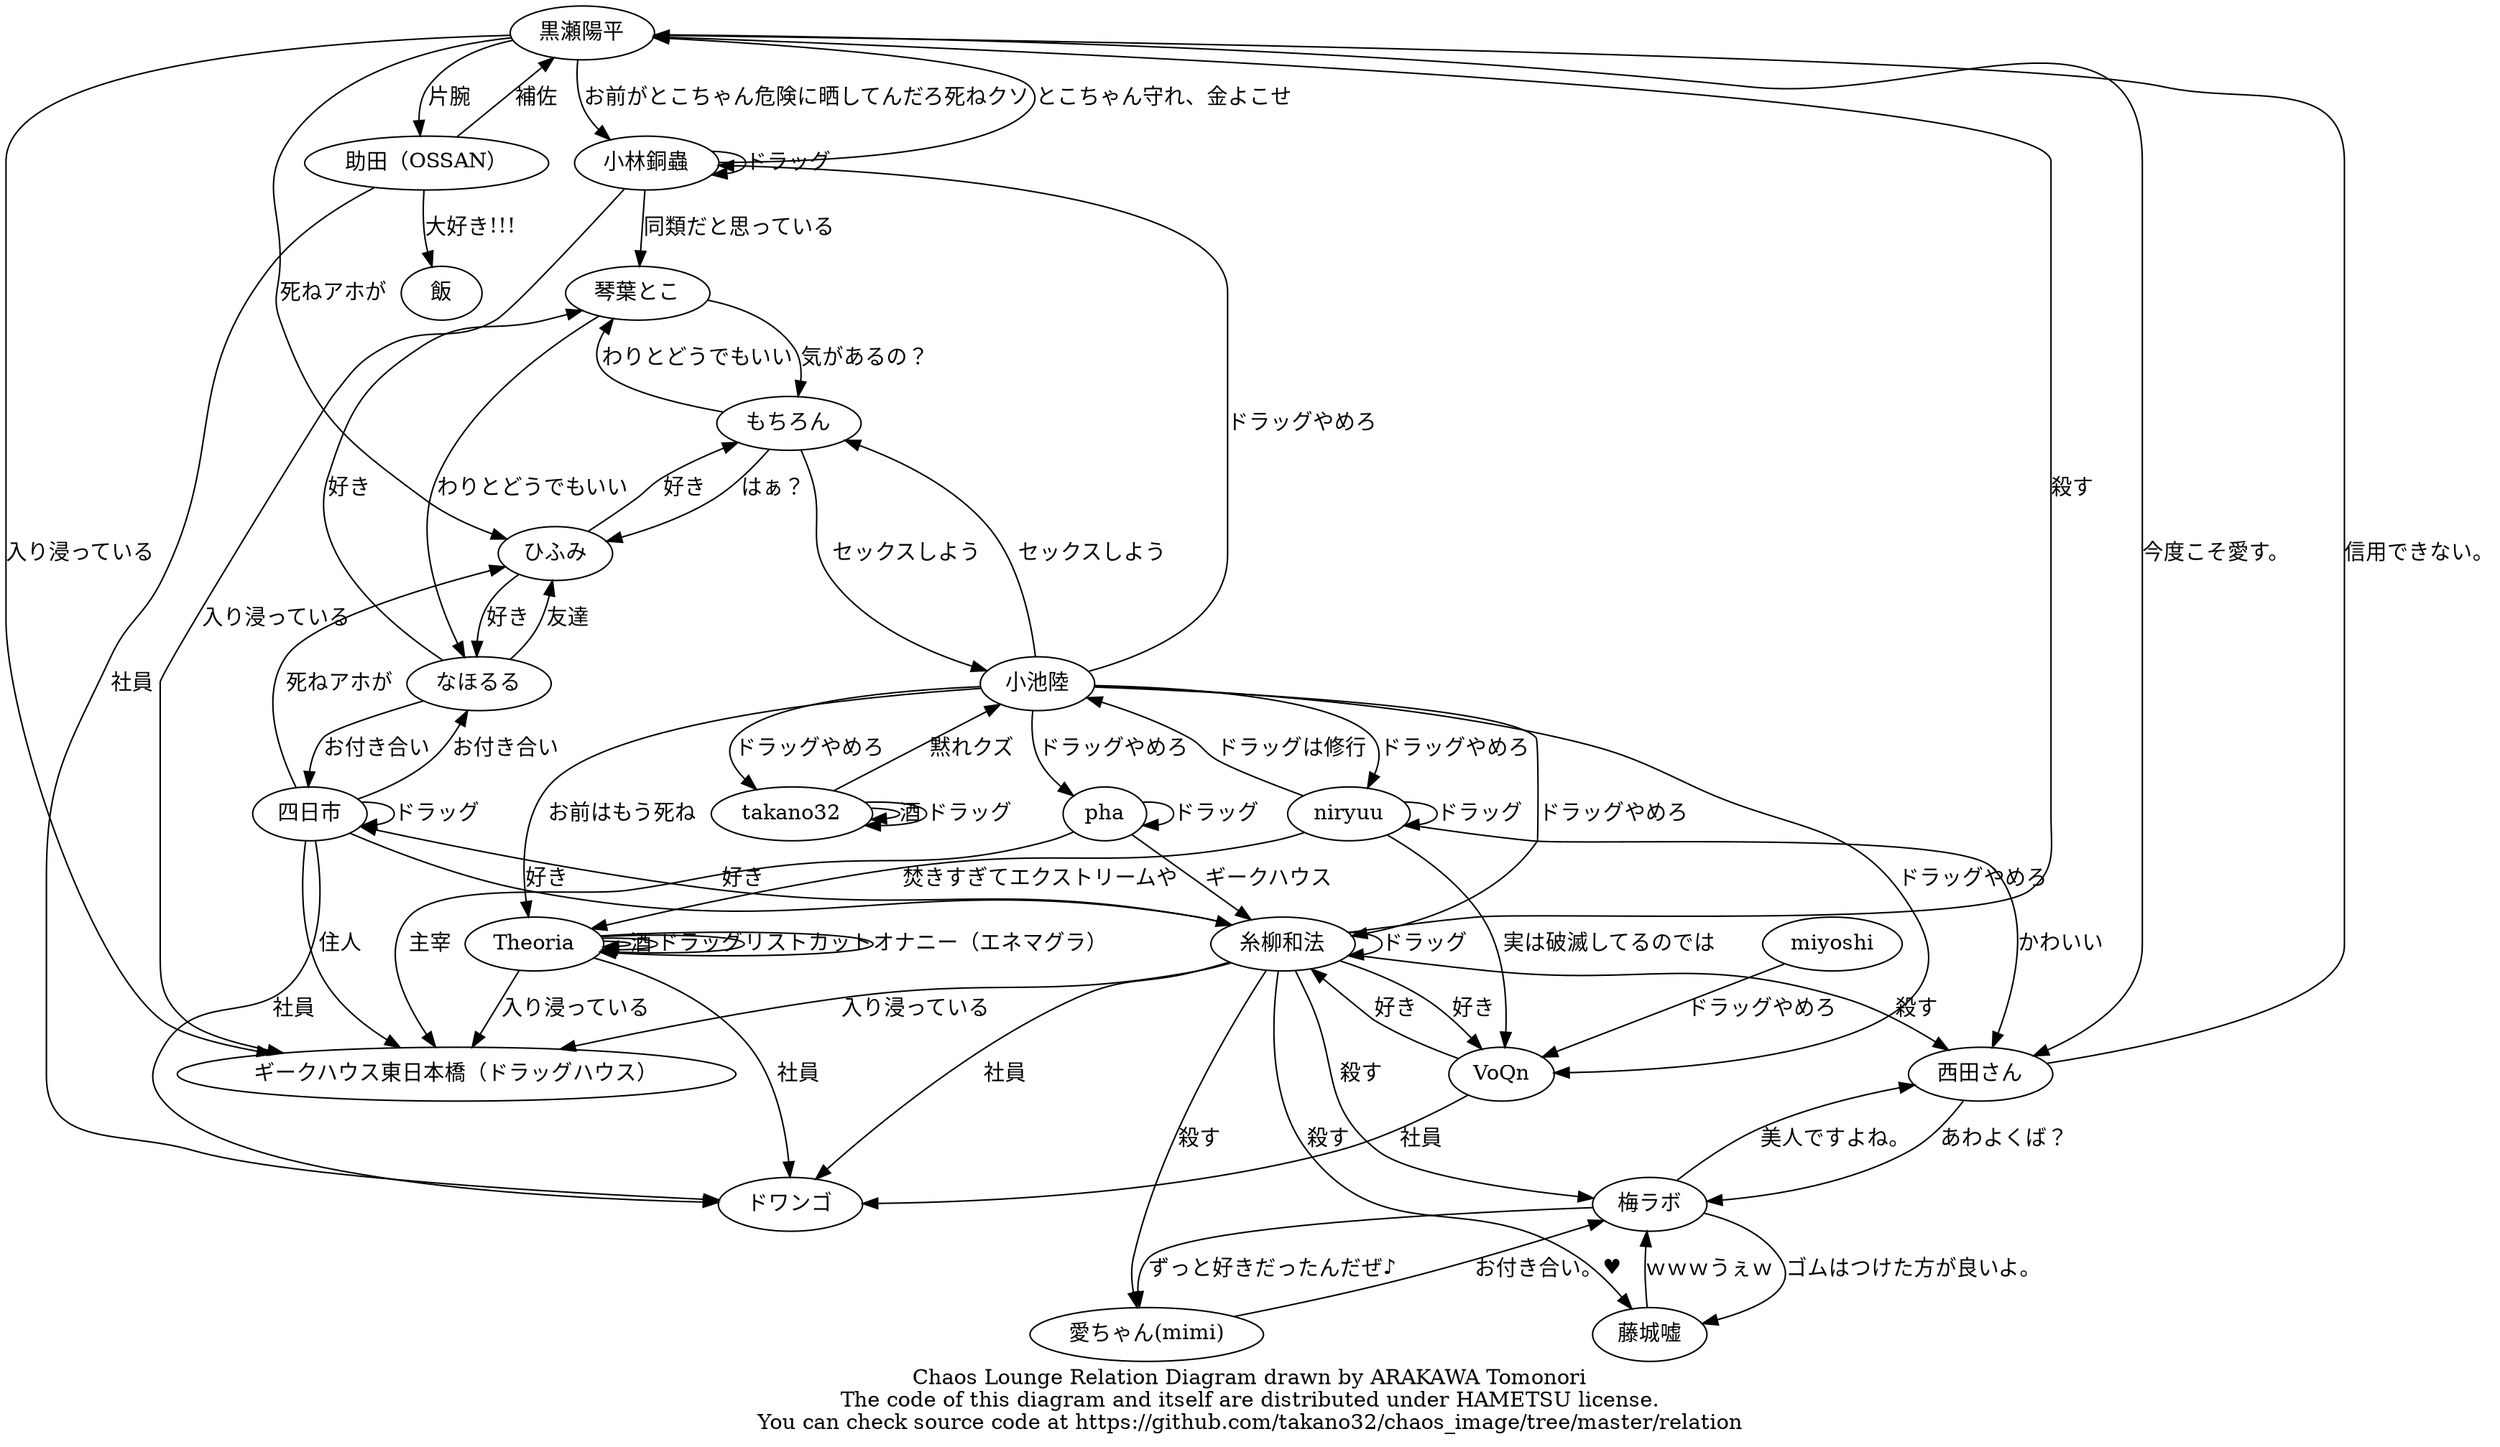digraph Chaos {
  Theoria   -> Theoria  [label = "酒"];
  Theoria   -> Theoria  [label = "ドラッグ"];
  Theoria   -> Theoria  [label = "リストカット"];
  Theoria   -> Theoria  [label = "オナニー（エネマグラ）"];
  梅ラボ    -> 藤城嘘   [label = "ゴムはつけた方が良いよ。"];
  梅ラボ    -> 西田さん [label = "美人ですよね。"];
  梅ラボ -> "愛ちゃん(mimi)" [label = "ずっと好きだったんだぜ♪"];
  藤城嘘   -> 梅ラボ   [label = "ｗｗｗうぇｗ"];
  西田さん -> 梅ラボ   [label = "あわよくば？"];
  西田さん -> 黒瀬陽平 [label = "信用できない。"];
  黒瀬陽平 -> 西田さん [label = "今度こそ愛す。"];
  黒瀬陽平 -> 小林銅蟲 [label = "お前がとこちゃん危険に晒してんだろ死ねクソ"];
  黒瀬陽平 -> ひふみ [label = "死ねアホが"];
  黒瀬陽平 -> 助田（OSSAN） [label =  "片腕"];
  助田（OSSAN） -> 黒瀬陽平 [label = "補佐"];
  助田（OSSAN） -> 飯 [label = "大好き!!!"];
  "愛ちゃん(mimi)" -> 梅ラボ [label = "お付き合い。♥"];
  糸柳和法 -> 梅ラボ  [label = "殺す"];
  糸柳和法 -> 藤城嘘   [label = "殺す"];
  糸柳和法 -> 黒瀬陽平 [label = "殺す"];
  糸柳和法 -> 西田さん [label = "殺す"];
  糸柳和法 -> "愛ちゃん(mimi)" [label = "殺す"];
  糸柳和法 -> 四日市 [label = "好き"];
  糸柳和法 -> VoQn [label = "好き"];
  糸柳和法 -> 糸柳和法 [label = "ドラッグ"];
  pha -> 糸柳和法 [label = "ギークハウス"];
  pha -> pha [label = "ドラッグ"];
  小池陸 -> 糸柳和法 [label = "ドラッグやめろ"];
  小池陸 -> takano32 [label = "ドラッグやめろ"];
  小池陸 -> 小林銅蟲 [label = "ドラッグやめろ"];
  小池陸 -> VoQn [label = "ドラッグやめろ"];
  小池陸 -> もちろん [label = "セックスしよう"];
  小池陸 -> niryuu [label = "ドラッグやめろ"];
  小池陸 -> pha [label = "ドラッグやめろ"];
  小池陸 -> Theoria [label = "お前はもう死ね"];
  もちろん -> 小池陸 [label = "セックスしよう"];
  もちろん -> 琴葉とこ [label = "わりとどうでもいい"];
  もちろん -> ひふみ [label = "はぁ？"];
  miyoshi -> VoQn [label = "ドラッグやめろ"];
  小林銅蟲 -> 黒瀬陽平 [label = "とこちゃん守れ、金よこせ"];
  小林銅蟲 -> 琴葉とこ [label = "同類だと思っている"];
  小林銅蟲 -> 小林銅蟲 [label = "ドラッグ"];
  takano32 -> 小池陸 [label = "黙れクズ"];
  takano32 -> takano32 [label = "酒"];
  takano32 -> takano32 [label = "ドラッグ"];
  なほるる -> 琴葉とこ [label = "好き"];
  なほるる -> 四日市 [label = "お付き合い"];
  なほるる -> ひふみ [label = "友達"];
  琴葉とこ -> なほるる [label = "わりとどうでもいい"];
  琴葉とこ -> もちろん [label = "気があるの？"];
  四日市 -> なほるる [label = "お付き合い"];
  四日市 -> 糸柳和法 [label = "好き"];
  四日市 -> 四日市 [label = "ドラッグ"];
  四日市 -> ひふみ [label = "死ねアホが"];
  ひふみ -> なほるる [label = "好き"];
  ひふみ -> もちろん [label = "好き"];
  VoQn -> 糸柳和法 [label = "好き"];
  niryuu -> 小池陸 [label = "ドラッグは修行"];
  niryuu -> niryuu [label = "ドラッグ"];
  niryuu -> Theoria [label = "焚きすぎてエクストリームや"];
  niryuu -> VoQn [label = "実は破滅してるのでは"];
  niryuu -> 西田さん [label = "かわいい"];

  糸柳和法 -> ギークハウス東日本橋（ドラッグハウス）[label = "入り浸っている"];
  黒瀬陽平 -> ギークハウス東日本橋（ドラッグハウス）[label = "入り浸っている"];
  Theoria -> ギークハウス東日本橋（ドラッグハウス）[label = "入り浸っている"];
  小林銅蟲 -> ギークハウス東日本橋（ドラッグハウス）[label = "入り浸っている"];
  pha -> ギークハウス東日本橋（ドラッグハウス）[label = "主宰"];
  四日市 -> ギークハウス東日本橋（ドラッグハウス） [label = "住人"];

  糸柳和法 -> ドワンゴ [label = "社員"];
  Theoria -> ドワンゴ [label = "社員"];
  VoQn -> ドワンゴ [label = "社員"];
  四日市 -> ドワンゴ [label = "社員"];
  助田（OSSAN） -> ドワンゴ [label = "社員"];
  subgraph cluster_hoge {
    style = filled;
    color = lightgrey;
    // see also http://graphviz.org/content/cluster
  }
  label = "Chaos Lounge Relation Diagram drawn by ARAKAWA Tomonori\nThe code of this diagram and itself are distributed under HAMETSU license.\nYou can check source code at https://github.com/takano32/chaos_image/tree/master/relation";
}

